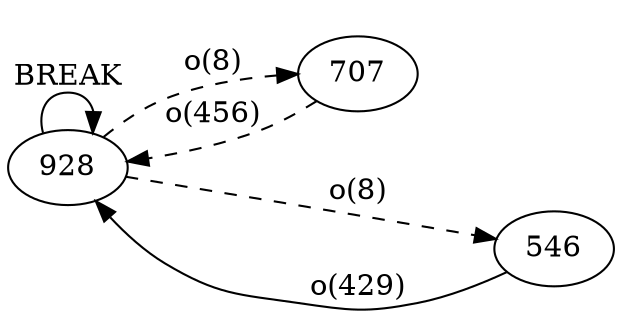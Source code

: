 digraph NegotiatingTable {
	rankdir=LR
	928->707 [style=invis]
	707->546 [style=invis]
	546->928 [style=invis]
	546->928 [label="o(429)"]
	707->928 [style=dashed,label="o(456)"]
	928->546 [style=dashed,label="o(8)"]
	928->707 [style=dashed,label="o(8)"]
	928->928 [label="BREAK"]
}
